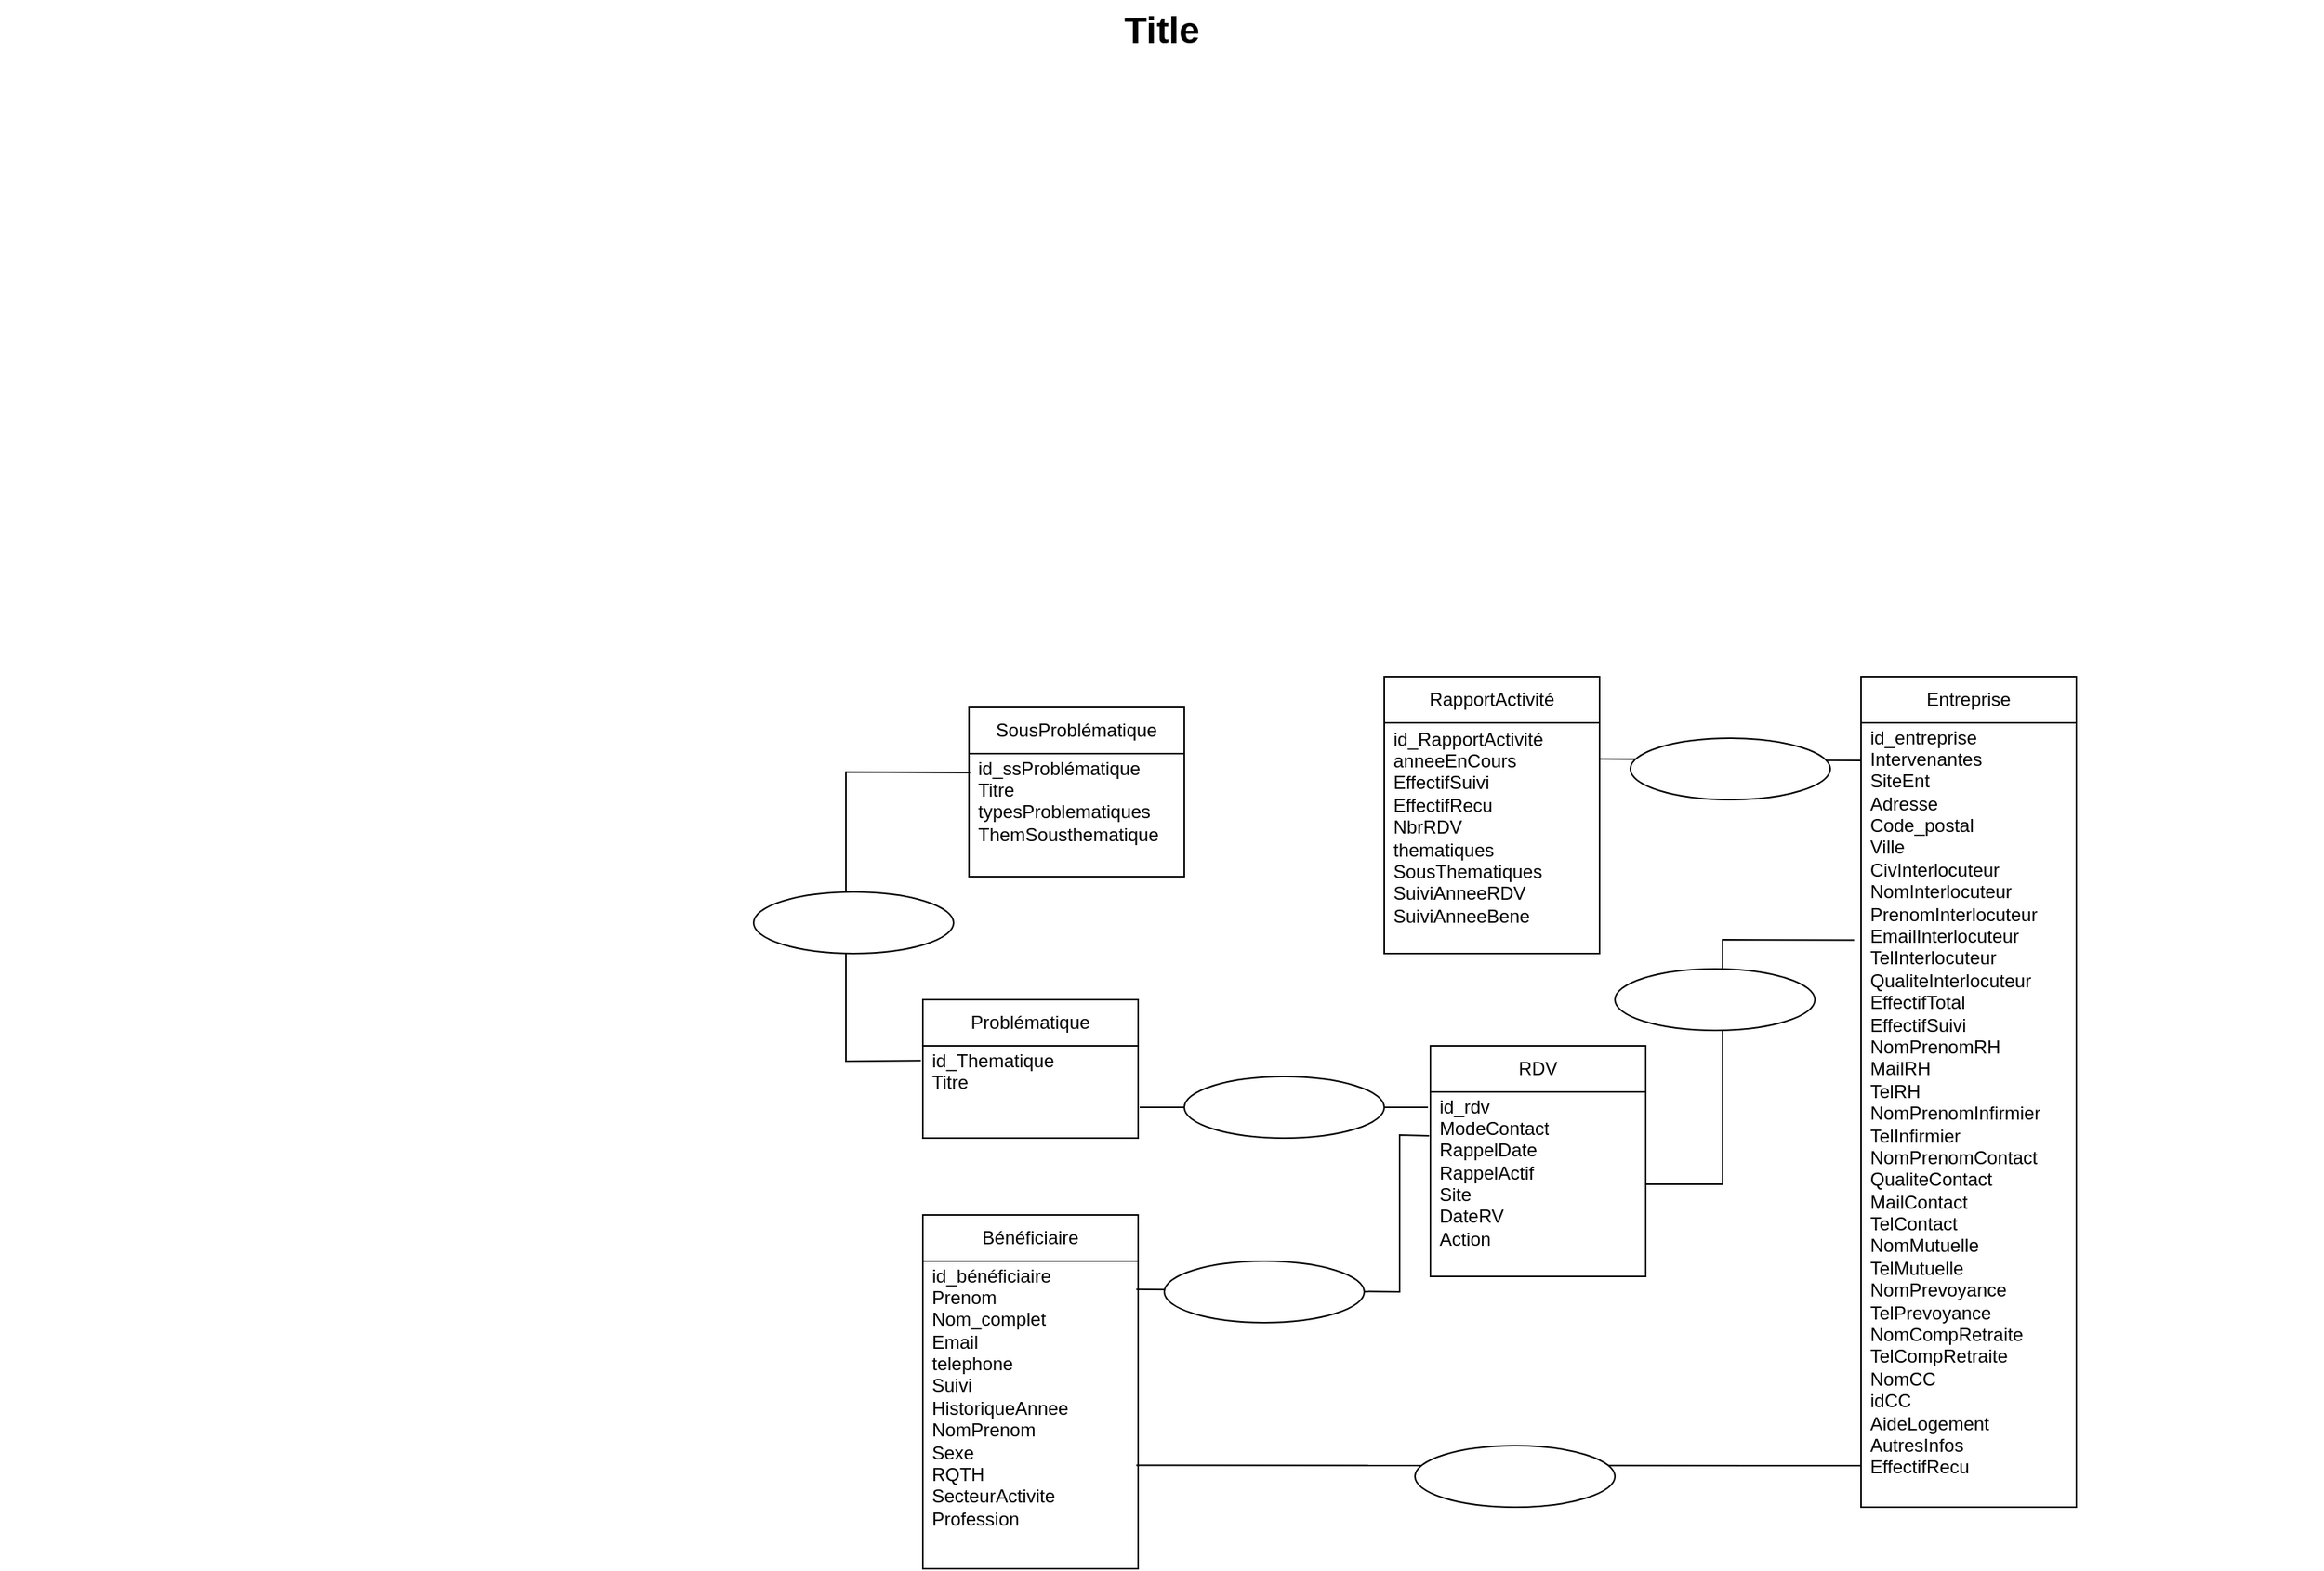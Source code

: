 <mxfile version="24.7.6">
  <diagram name="Page-1" id="929967ad-93f9-6ef4-fab6-5d389245f69c">
    <mxGraphModel dx="1603" dy="731" grid="1" gridSize="10" guides="1" tooltips="1" connect="1" arrows="1" fold="1" page="1" pageScale="1.5" pageWidth="1169" pageHeight="826" background="none" math="0" shadow="0">
      <root>
        <mxCell id="0" style=";html=1;" />
        <mxCell id="1" style=";html=1;" parent="0" />
        <mxCell id="1672d66443f91eb5-23" value="Title" style="text;strokeColor=none;fillColor=none;html=1;fontSize=24;fontStyle=1;verticalAlign=middle;align=center;" parent="1" vertex="1">
          <mxGeometry x="120" y="40" width="1510" height="40" as="geometry" />
        </mxCell>
        <mxCell id="BDtkVoIlV69DwLZXu3MO-1" value="RDV" style="swimlane;fontStyle=0;childLayout=stackLayout;horizontal=1;startSize=30;horizontalStack=0;resizeParent=1;resizeParentMax=0;resizeLast=0;collapsible=1;marginBottom=0;whiteSpace=wrap;html=1;" vertex="1" parent="1">
          <mxGeometry x="1050" y="720" width="140" height="150" as="geometry" />
        </mxCell>
        <mxCell id="BDtkVoIlV69DwLZXu3MO-2" value="&lt;div&gt;id_rdv&lt;/div&gt;&lt;div&gt;ModeContact&lt;/div&gt;&lt;div&gt;RappelDate&lt;/div&gt;&lt;div&gt;RappelActif&lt;/div&gt;&lt;div&gt;Site&lt;/div&gt;&lt;div&gt;DateRV&lt;/div&gt;&lt;div&gt;Action&lt;/div&gt;&lt;div&gt;&lt;br&gt;&lt;/div&gt;&lt;div&gt;&lt;br&gt;&lt;/div&gt;" style="text;strokeColor=none;fillColor=none;align=left;verticalAlign=middle;spacingLeft=4;spacingRight=4;overflow=hidden;points=[[0,0.5],[1,0.5]];portConstraint=eastwest;rotatable=0;whiteSpace=wrap;html=1;" vertex="1" parent="BDtkVoIlV69DwLZXu3MO-1">
          <mxGeometry y="30" width="140" height="120" as="geometry" />
        </mxCell>
        <mxCell id="BDtkVoIlV69DwLZXu3MO-5" value="SousProblématique" style="swimlane;fontStyle=0;childLayout=stackLayout;horizontal=1;startSize=30;horizontalStack=0;resizeParent=1;resizeParentMax=0;resizeLast=0;collapsible=1;marginBottom=0;whiteSpace=wrap;html=1;" vertex="1" parent="1">
          <mxGeometry x="750" y="500" width="140" height="110" as="geometry" />
        </mxCell>
        <mxCell id="BDtkVoIlV69DwLZXu3MO-6" value="id_ssProblématique&lt;div&gt;Titre&lt;br&gt;&lt;div&gt;typesProblematiques&lt;/div&gt;&lt;div&gt;ThemSousthematique&lt;/div&gt;&lt;/div&gt;&lt;div&gt;&lt;br&gt;&lt;/div&gt;&lt;div&gt;&lt;br&gt;&lt;/div&gt;" style="text;strokeColor=none;fillColor=none;align=left;verticalAlign=middle;spacingLeft=4;spacingRight=4;overflow=hidden;points=[[0,0.5],[1,0.5]];portConstraint=eastwest;rotatable=0;whiteSpace=wrap;html=1;" vertex="1" parent="BDtkVoIlV69DwLZXu3MO-5">
          <mxGeometry y="30" width="140" height="80" as="geometry" />
        </mxCell>
        <mxCell id="BDtkVoIlV69DwLZXu3MO-7" value="Problématique" style="swimlane;fontStyle=0;childLayout=stackLayout;horizontal=1;startSize=30;horizontalStack=0;resizeParent=1;resizeParentMax=0;resizeLast=0;collapsible=1;marginBottom=0;whiteSpace=wrap;html=1;" vertex="1" parent="1">
          <mxGeometry x="720" y="690" width="140" height="90" as="geometry" />
        </mxCell>
        <mxCell id="BDtkVoIlV69DwLZXu3MO-8" value="id_Thematique&lt;div&gt;Titre&lt;/div&gt;&lt;div&gt;&lt;br&gt;&lt;/div&gt;&lt;div&gt;&lt;br&gt;&lt;/div&gt;" style="text;strokeColor=none;fillColor=none;align=left;verticalAlign=middle;spacingLeft=4;spacingRight=4;overflow=hidden;points=[[0,0.5],[1,0.5]];portConstraint=eastwest;rotatable=0;whiteSpace=wrap;html=1;" vertex="1" parent="BDtkVoIlV69DwLZXu3MO-7">
          <mxGeometry y="30" width="140" height="60" as="geometry" />
        </mxCell>
        <mxCell id="BDtkVoIlV69DwLZXu3MO-9" value="Entreprise" style="swimlane;fontStyle=0;childLayout=stackLayout;horizontal=1;startSize=30;horizontalStack=0;resizeParent=1;resizeParentMax=0;resizeLast=0;collapsible=1;marginBottom=0;whiteSpace=wrap;html=1;" vertex="1" parent="1">
          <mxGeometry x="1330" y="480" width="140" height="540" as="geometry" />
        </mxCell>
        <mxCell id="BDtkVoIlV69DwLZXu3MO-10" value="id_entreprise&lt;div&gt;Intervenantes&lt;/div&gt;&lt;div&gt;SiteEnt&lt;/div&gt;&lt;div&gt;Adresse&lt;/div&gt;&lt;div&gt;Code_postal&lt;/div&gt;&lt;div&gt;Ville&lt;/div&gt;&lt;div&gt;CivInterlocuteur&lt;/div&gt;&lt;div&gt;NomInterlocuteur&lt;/div&gt;&lt;div&gt;PrenomInterlocuteur&lt;/div&gt;&lt;div&gt;&lt;span style=&quot;background-color: initial;&quot;&gt;EmailInterlocuteur&lt;/span&gt;&lt;/div&gt;&lt;div&gt;&lt;span style=&quot;background-color: initial;&quot;&gt;TelInterlocuteur&lt;/span&gt;&lt;/div&gt;&lt;div&gt;QualiteInterlocuteur&lt;/div&gt;&lt;div&gt;EffectifTotal&lt;/div&gt;&lt;div&gt;EffectifSuivi&lt;/div&gt;&lt;div&gt;NomPrenomRH&lt;/div&gt;&lt;div&gt;MailRH&lt;/div&gt;&lt;div&gt;TelRH&lt;/div&gt;&lt;div&gt;NomPrenomInfirmier&lt;/div&gt;&lt;div&gt;TelInfirmier&lt;/div&gt;&lt;div&gt;NomPrenomContact&lt;/div&gt;&lt;div&gt;QualiteContact&lt;/div&gt;&lt;div&gt;MailContact&lt;/div&gt;&lt;div&gt;TelContact&lt;/div&gt;&lt;div&gt;NomMutuelle&lt;/div&gt;&lt;div&gt;TelMutuelle&lt;/div&gt;&lt;div&gt;NomPrevoyance&lt;/div&gt;&lt;div&gt;TelPrevoyance&lt;/div&gt;&lt;div&gt;NomCompRetraite&lt;/div&gt;&lt;div&gt;TelCompRetraite&lt;/div&gt;&lt;div&gt;NomCC&lt;/div&gt;&lt;div&gt;idCC&lt;/div&gt;&lt;div&gt;AideLogement&lt;/div&gt;&lt;div&gt;AutresInfos&lt;/div&gt;&lt;div&gt;EffectifRecu&lt;/div&gt;&lt;div&gt;&lt;br&gt;&lt;/div&gt;&lt;div&gt;&lt;br&gt;&lt;/div&gt;&lt;div&gt;&lt;br&gt;&lt;/div&gt;" style="text;strokeColor=none;fillColor=none;align=left;verticalAlign=middle;spacingLeft=4;spacingRight=4;overflow=hidden;points=[[0,0.5],[1,0.5]];portConstraint=eastwest;rotatable=0;whiteSpace=wrap;html=1;" vertex="1" parent="BDtkVoIlV69DwLZXu3MO-9">
          <mxGeometry y="30" width="140" height="510" as="geometry" />
        </mxCell>
        <mxCell id="BDtkVoIlV69DwLZXu3MO-11" value="Bénéficiaire" style="swimlane;fontStyle=0;childLayout=stackLayout;horizontal=1;startSize=30;horizontalStack=0;resizeParent=1;resizeParentMax=0;resizeLast=0;collapsible=1;marginBottom=0;whiteSpace=wrap;html=1;" vertex="1" parent="1">
          <mxGeometry x="720" y="830" width="140" height="230" as="geometry" />
        </mxCell>
        <mxCell id="BDtkVoIlV69DwLZXu3MO-12" value="id_bénéficiaire&lt;div&gt;Prenom&lt;/div&gt;&lt;div&gt;Nom_complet&lt;/div&gt;&lt;div&gt;Email&lt;/div&gt;&lt;div&gt;telephone&lt;/div&gt;&lt;div&gt;Suivi&lt;/div&gt;&lt;div&gt;HistoriqueAnnee&lt;/div&gt;&lt;div&gt;NomPrenom&lt;/div&gt;&lt;div&gt;Sexe&lt;/div&gt;&lt;div&gt;RQTH&lt;/div&gt;&lt;div&gt;SecteurActivite&lt;/div&gt;&lt;div&gt;Profession&lt;/div&gt;&lt;div&gt;&lt;br&gt;&lt;/div&gt;&lt;div&gt;&lt;br&gt;&lt;/div&gt;&lt;div&gt;&lt;br&gt;&lt;/div&gt;" style="text;strokeColor=none;fillColor=none;align=left;verticalAlign=middle;spacingLeft=4;spacingRight=4;overflow=hidden;points=[[0,0.5],[1,0.5]];portConstraint=eastwest;rotatable=0;whiteSpace=wrap;html=1;" vertex="1" parent="BDtkVoIlV69DwLZXu3MO-11">
          <mxGeometry y="30" width="140" height="200" as="geometry" />
        </mxCell>
        <mxCell id="BDtkVoIlV69DwLZXu3MO-13" value="RapportActivité" style="swimlane;fontStyle=0;childLayout=stackLayout;horizontal=1;startSize=30;horizontalStack=0;resizeParent=1;resizeParentMax=0;resizeLast=0;collapsible=1;marginBottom=0;whiteSpace=wrap;html=1;" vertex="1" parent="1">
          <mxGeometry x="1020" y="480" width="140" height="180" as="geometry" />
        </mxCell>
        <mxCell id="BDtkVoIlV69DwLZXu3MO-14" value="id_RapportActivité&lt;div&gt;anneeEnCours&lt;/div&gt;&lt;div&gt;EffectifSuivi&lt;/div&gt;&lt;div&gt;EffectifRecu&lt;/div&gt;&lt;div&gt;NbrRDV&lt;/div&gt;&lt;div&gt;thematiques&lt;/div&gt;&lt;div&gt;SousThematiques&lt;/div&gt;&lt;div&gt;SuiviAnneeRDV&lt;/div&gt;&lt;div&gt;SuiviAnneeBene&lt;/div&gt;&lt;div&gt;&lt;br&gt;&lt;/div&gt;" style="text;strokeColor=none;fillColor=none;align=left;verticalAlign=middle;spacingLeft=4;spacingRight=4;overflow=hidden;points=[[0,0.5],[1,0.5]];portConstraint=eastwest;rotatable=0;whiteSpace=wrap;html=1;" vertex="1" parent="BDtkVoIlV69DwLZXu3MO-13">
          <mxGeometry y="30" width="140" height="150" as="geometry" />
        </mxCell>
        <mxCell id="BDtkVoIlV69DwLZXu3MO-16" value="" style="endArrow=none;html=1;rounded=0;entryX=0.997;entryY=0.157;entryDx=0;entryDy=0;entryPerimeter=0;exitX=0;exitY=0.048;exitDx=0;exitDy=0;exitPerimeter=0;" edge="1" parent="1" source="BDtkVoIlV69DwLZXu3MO-10" target="BDtkVoIlV69DwLZXu3MO-14">
          <mxGeometry width="50" height="50" relative="1" as="geometry">
            <mxPoint x="940" y="800" as="sourcePoint" />
            <mxPoint x="990" y="750" as="targetPoint" />
          </mxGeometry>
        </mxCell>
        <mxCell id="BDtkVoIlV69DwLZXu3MO-17" value="" style="endArrow=none;html=1;rounded=0;entryX=0;entryY=0.947;entryDx=0;entryDy=0;entryPerimeter=0;exitX=0.991;exitY=0.664;exitDx=0;exitDy=0;exitPerimeter=0;" edge="1" parent="1" source="BDtkVoIlV69DwLZXu3MO-12" target="BDtkVoIlV69DwLZXu3MO-10">
          <mxGeometry width="50" height="50" relative="1" as="geometry">
            <mxPoint x="940" y="800" as="sourcePoint" />
            <mxPoint x="990" y="750" as="targetPoint" />
          </mxGeometry>
        </mxCell>
        <mxCell id="BDtkVoIlV69DwLZXu3MO-18" value="" style="endArrow=none;html=1;rounded=0;exitX=1;exitY=0.5;exitDx=0;exitDy=0;entryX=-0.011;entryY=0.083;entryDx=0;entryDy=0;entryPerimeter=0;" edge="1" parent="1" source="BDtkVoIlV69DwLZXu3MO-28" target="BDtkVoIlV69DwLZXu3MO-2">
          <mxGeometry width="50" height="50" relative="1" as="geometry">
            <mxPoint x="900" y="770" as="sourcePoint" />
            <mxPoint x="990" y="750" as="targetPoint" />
          </mxGeometry>
        </mxCell>
        <mxCell id="BDtkVoIlV69DwLZXu3MO-19" value="" style="endArrow=none;html=1;rounded=0;exitX=0.006;exitY=0.155;exitDx=0;exitDy=0;exitPerimeter=0;entryX=-0.009;entryY=0.16;entryDx=0;entryDy=0;entryPerimeter=0;" edge="1" parent="1" source="BDtkVoIlV69DwLZXu3MO-6" target="BDtkVoIlV69DwLZXu3MO-8">
          <mxGeometry width="50" height="50" relative="1" as="geometry">
            <mxPoint x="940" y="800" as="sourcePoint" />
            <mxPoint x="990" y="750" as="targetPoint" />
            <Array as="points">
              <mxPoint x="670" y="542" />
              <mxPoint x="670" y="730" />
            </Array>
          </mxGeometry>
        </mxCell>
        <mxCell id="BDtkVoIlV69DwLZXu3MO-20" value="" style="endArrow=none;html=1;rounded=0;exitX=0.991;exitY=0.092;exitDx=0;exitDy=0;exitPerimeter=0;entryX=-0.006;entryY=0.237;entryDx=0;entryDy=0;entryPerimeter=0;" edge="1" parent="1" source="BDtkVoIlV69DwLZXu3MO-12" target="BDtkVoIlV69DwLZXu3MO-2">
          <mxGeometry width="50" height="50" relative="1" as="geometry">
            <mxPoint x="940" y="900" as="sourcePoint" />
            <mxPoint x="990" y="850" as="targetPoint" />
            <Array as="points">
              <mxPoint x="1030" y="880" />
              <mxPoint x="1030" y="778" />
            </Array>
          </mxGeometry>
        </mxCell>
        <mxCell id="BDtkVoIlV69DwLZXu3MO-21" value="" style="endArrow=none;html=1;rounded=0;entryX=-0.032;entryY=0.277;entryDx=0;entryDy=0;entryPerimeter=0;exitX=1;exitY=0.5;exitDx=0;exitDy=0;" edge="1" parent="1" source="BDtkVoIlV69DwLZXu3MO-2" target="BDtkVoIlV69DwLZXu3MO-10">
          <mxGeometry width="50" height="50" relative="1" as="geometry">
            <mxPoint x="1060" y="880" as="sourcePoint" />
            <mxPoint x="1110" y="830" as="targetPoint" />
            <Array as="points">
              <mxPoint x="1240" y="810" />
              <mxPoint x="1240" y="651" />
            </Array>
          </mxGeometry>
        </mxCell>
        <mxCell id="BDtkVoIlV69DwLZXu3MO-22" value="" style="ellipse;whiteSpace=wrap;html=1;" vertex="1" parent="1">
          <mxGeometry x="610" y="620" width="130" height="40" as="geometry" />
        </mxCell>
        <mxCell id="BDtkVoIlV69DwLZXu3MO-23" value="" style="ellipse;whiteSpace=wrap;html=1;" vertex="1" parent="1">
          <mxGeometry x="1180" y="520" width="130" height="40" as="geometry" />
        </mxCell>
        <mxCell id="BDtkVoIlV69DwLZXu3MO-25" value="" style="ellipse;whiteSpace=wrap;html=1;" vertex="1" parent="1">
          <mxGeometry x="1170" y="670" width="130" height="40" as="geometry" />
        </mxCell>
        <mxCell id="BDtkVoIlV69DwLZXu3MO-26" value="" style="ellipse;whiteSpace=wrap;html=1;" vertex="1" parent="1">
          <mxGeometry x="1040" y="980" width="130" height="40" as="geometry" />
        </mxCell>
        <mxCell id="BDtkVoIlV69DwLZXu3MO-27" value="" style="ellipse;whiteSpace=wrap;html=1;" vertex="1" parent="1">
          <mxGeometry x="877" y="860" width="130" height="40" as="geometry" />
        </mxCell>
        <mxCell id="BDtkVoIlV69DwLZXu3MO-29" value="" style="endArrow=none;html=1;rounded=0;entryX=0;entryY=0.5;entryDx=0;entryDy=0;" edge="1" parent="1" target="BDtkVoIlV69DwLZXu3MO-28">
          <mxGeometry width="50" height="50" relative="1" as="geometry">
            <mxPoint x="861" y="760" as="sourcePoint" />
            <mxPoint x="1048" y="760" as="targetPoint" />
          </mxGeometry>
        </mxCell>
        <mxCell id="BDtkVoIlV69DwLZXu3MO-28" value="" style="ellipse;whiteSpace=wrap;html=1;" vertex="1" parent="1">
          <mxGeometry x="890" y="740" width="130" height="40" as="geometry" />
        </mxCell>
      </root>
    </mxGraphModel>
  </diagram>
</mxfile>
